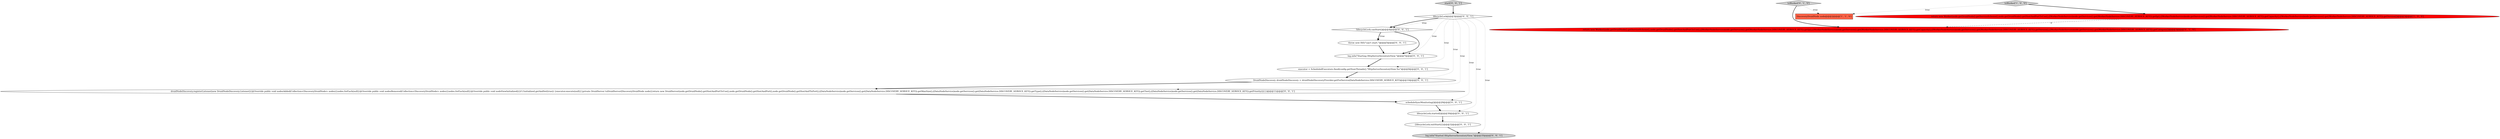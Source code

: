 digraph {
13 [style = filled, label = "log.info(\"Starting HttpServerInventoryView.\")@@@7@@@['0', '0', '1']", fillcolor = white, shape = ellipse image = "AAA0AAABBB3BBB"];
12 [style = filled, label = "DruidNodeDiscovery druidNodeDiscovery = druidNodeDiscoveryProvider.getForService(DataNodeService.DISCOVERY_SERVICE_KEY)@@@10@@@['0', '0', '1']", fillcolor = white, shape = ellipse image = "AAA0AAABBB3BBB"];
14 [style = filled, label = "throw new ISE(\"can't start.\")@@@5@@@['0', '0', '1']", fillcolor = white, shape = ellipse image = "AAA0AAABBB3BBB"];
1 [style = filled, label = "return new Worker(node.getDruidNode().getServiceScheme(),node.getDruidNode().getHostAndPortToUse(),((WorkerNodeService)node.getServices().get(WorkerNodeService.DISCOVERY_SERVICE_KEY)).getIp(),((WorkerNodeService)node.getServices().get(WorkerNodeService.DISCOVERY_SERVICE_KEY)).getCapacity(),((WorkerNodeService)node.getServices().get(WorkerNodeService.DISCOVERY_SERVICE_KEY)).getVersion())@@@3@@@['1', '0', '0']", fillcolor = red, shape = ellipse image = "AAA1AAABBB1BBB"];
15 [style = filled, label = "executor = ScheduledExecutors.fixed(config.getNumThreads(),\"HttpServerInventoryView-%s\")@@@9@@@['0', '0', '1']", fillcolor = white, shape = ellipse image = "AAA0AAABBB3BBB"];
9 [style = filled, label = "start['0', '0', '1']", fillcolor = lightgray, shape = diamond image = "AAA0AAABBB3BBB"];
10 [style = filled, label = "lifecycleLock@@@3@@@['0', '0', '1']", fillcolor = white, shape = diamond image = "AAA0AAABBB3BBB"];
4 [style = filled, label = "toWorker['0', '1', '0']", fillcolor = lightgray, shape = diamond image = "AAA0AAABBB2BBB"];
16 [style = filled, label = "scheduleSyncMonitoring()@@@29@@@['0', '0', '1']", fillcolor = white, shape = ellipse image = "AAA0AAABBB3BBB"];
6 [style = filled, label = "lifecycleLock.started()@@@30@@@['0', '0', '1']", fillcolor = white, shape = ellipse image = "AAA0AAABBB3BBB"];
8 [style = filled, label = "log.info(\"Started HttpServerInventoryView.\")@@@35@@@['0', '0', '1']", fillcolor = lightgray, shape = ellipse image = "AAA0AAABBB3BBB"];
0 [style = filled, label = "DiscoveryDruidNode node@@@2@@@['1', '1', '0']", fillcolor = tomato, shape = box image = "AAA0AAABBB1BBB"];
2 [style = filled, label = "toWorker['1', '0', '0']", fillcolor = lightgray, shape = diamond image = "AAA0AAABBB1BBB"];
7 [style = filled, label = "{lifecycleLock.exitStart()}@@@32@@@['0', '0', '1']", fillcolor = white, shape = ellipse image = "AAA0AAABBB3BBB"];
3 [style = filled, label = "return new Worker(node.getDruidNode().getServiceScheme(),node.getDruidNode().getHostAndPortToUse(),((WorkerNodeService)node.getServices().get(WorkerNodeService.DISCOVERY_SERVICE_KEY)).getIp(),((WorkerNodeService)node.getServices().get(WorkerNodeService.DISCOVERY_SERVICE_KEY)).getCapacity(),((WorkerNodeService)node.getServices().get(WorkerNodeService.DISCOVERY_SERVICE_KEY)).getVersion(),((WorkerNodeService)node.getServices().get(WorkerNodeService.DISCOVERY_SERVICE_KEY)).getCategory())@@@3@@@['0', '1', '0']", fillcolor = red, shape = ellipse image = "AAA1AAABBB2BBB"];
11 [style = filled, label = "!lifecycleLock.canStart()@@@4@@@['0', '0', '1']", fillcolor = white, shape = diamond image = "AAA0AAABBB3BBB"];
5 [style = filled, label = "druidNodeDiscovery.registerListener(new DruidNodeDiscovery.Listener(){@Override public void nodesAdded(Collection<DiscoveryDruidNode> nodes){nodes.forEach(null)}@Override public void nodesRemoved(Collection<DiscoveryDruidNode> nodes){nodes.forEach(null)}@Override public void nodeViewInitialized(){if (!initialized.getAndSet(true)) {executor.execute(null)}}private DruidServer toDruidServer(DiscoveryDruidNode node){return new DruidServer(node.getDruidNode().getHostAndPortToUse(),node.getDruidNode().getHostAndPort(),node.getDruidNode().getHostAndTlsPort(),((DataNodeService)node.getServices().get(DataNodeService.DISCOVERY_SERVICE_KEY)).getMaxSize(),((DataNodeService)node.getServices().get(DataNodeService.DISCOVERY_SERVICE_KEY)).getType(),((DataNodeService)node.getServices().get(DataNodeService.DISCOVERY_SERVICE_KEY)).getTier(),((DataNodeService)node.getServices().get(DataNodeService.DISCOVERY_SERVICE_KEY)).getPriority())}})@@@11@@@['0', '0', '1']", fillcolor = white, shape = ellipse image = "AAA0AAABBB3BBB"];
10->8 [style = dotted, label="true"];
4->3 [style = bold, label=""];
10->6 [style = dotted, label="true"];
10->12 [style = dotted, label="true"];
2->0 [style = dotted, label="true"];
1->3 [style = dashed, label="0"];
12->5 [style = bold, label=""];
11->14 [style = bold, label=""];
2->1 [style = bold, label=""];
16->6 [style = bold, label=""];
4->0 [style = dotted, label="true"];
11->14 [style = dotted, label="true"];
9->10 [style = bold, label=""];
7->8 [style = bold, label=""];
10->5 [style = dotted, label="true"];
10->15 [style = dotted, label="true"];
5->16 [style = bold, label=""];
10->13 [style = dotted, label="true"];
10->11 [style = dotted, label="true"];
11->13 [style = bold, label=""];
15->12 [style = bold, label=""];
13->15 [style = bold, label=""];
14->13 [style = bold, label=""];
6->7 [style = bold, label=""];
10->16 [style = dotted, label="true"];
10->11 [style = bold, label=""];
}
